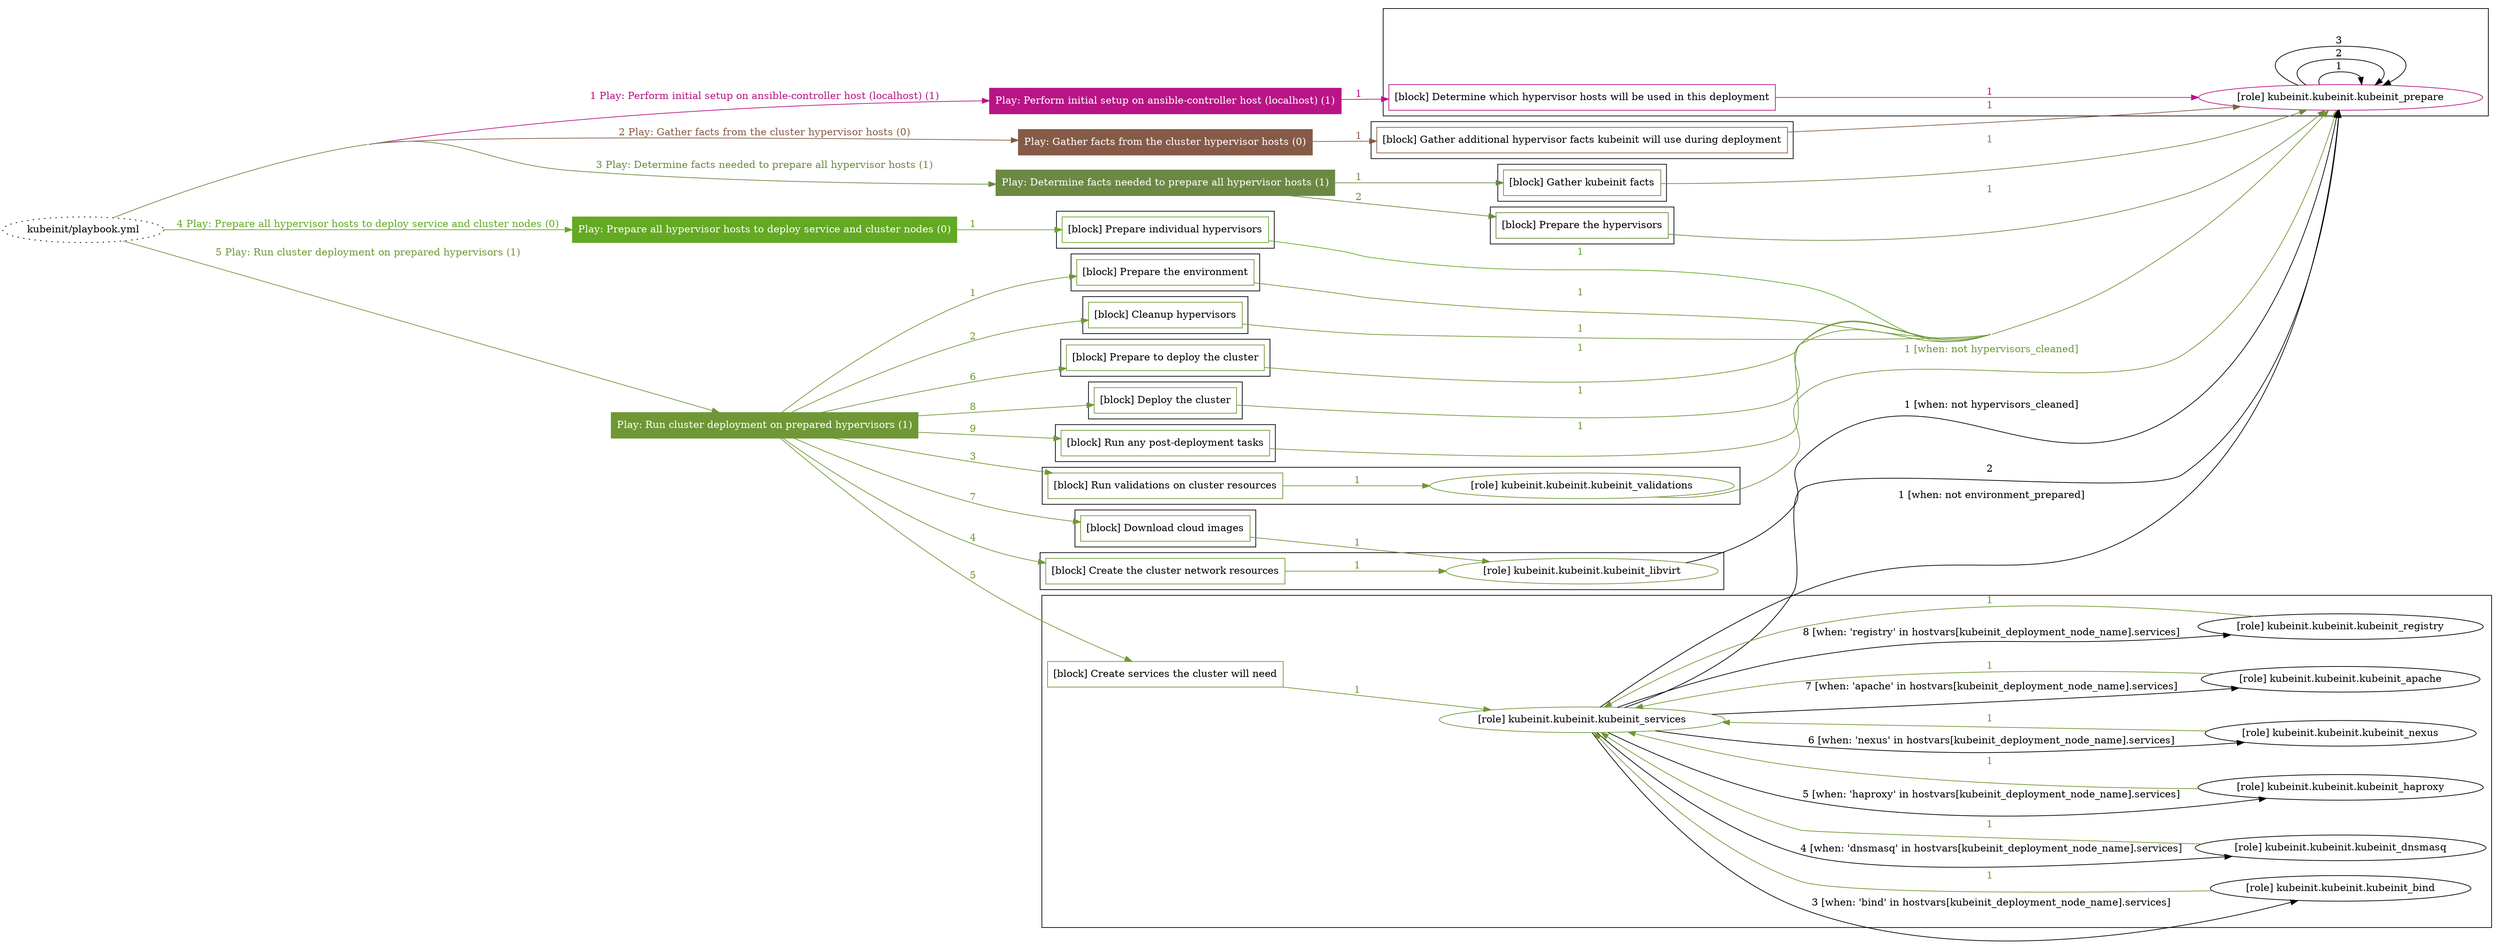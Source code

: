 digraph {
	graph [concentrate=true ordering=in rankdir=LR ratio=fill]
	edge [esep=5 sep=10]
	"kubeinit/playbook.yml" [URL="/home/runner/work/kubeinit/kubeinit/kubeinit/playbook.yml" id=playbook_d2da3dfc style=dotted]
	"kubeinit/playbook.yml" -> play_d34e0965 [label="1 Play: Perform initial setup on ansible-controller host (localhost) (1)" color="#b81486" fontcolor="#b81486" id=edge_playbook_d2da3dfc_play_d34e0965 labeltooltip="1 Play: Perform initial setup on ansible-controller host (localhost) (1)" tooltip="1 Play: Perform initial setup on ansible-controller host (localhost) (1)"]
	subgraph "Play: Perform initial setup on ansible-controller host (localhost) (1)" {
		play_d34e0965 [label="Play: Perform initial setup on ansible-controller host (localhost) (1)" URL="/home/runner/work/kubeinit/kubeinit/kubeinit/playbook.yml" color="#b81486" fontcolor="#ffffff" id=play_d34e0965 shape=box style=filled tooltip=localhost]
		play_d34e0965 -> block_0b843dc3 [label=1 color="#b81486" fontcolor="#b81486" id=edge_1_play_d34e0965_block_0b843dc3 labeltooltip=1 tooltip=1]
		subgraph cluster_block_0b843dc3 {
			block_0b843dc3 [label="[block] Determine which hypervisor hosts will be used in this deployment" URL="/home/runner/work/kubeinit/kubeinit/kubeinit/playbook.yml" color="#b81486" id=block_0b843dc3 labeltooltip="Determine which hypervisor hosts will be used in this deployment" shape=box tooltip="Determine which hypervisor hosts will be used in this deployment"]
			block_0b843dc3 -> role_2690aaf3 [label="1 " color="#b81486" fontcolor="#b81486" id=edge_1_block_0b843dc3_role_2690aaf3 labeltooltip="1 " tooltip="1 "]
			subgraph "kubeinit.kubeinit.kubeinit_prepare" {
				role_2690aaf3 [label="[role] kubeinit.kubeinit.kubeinit_prepare" URL="/home/runner/work/kubeinit/kubeinit/kubeinit/playbook.yml" color="#b81486" id=role_2690aaf3 tooltip="kubeinit.kubeinit.kubeinit_prepare"]
				role_2690aaf3 -> role_2690aaf3 [label="1 " color=black fontcolor=black id=edge_1_role_2690aaf3_role_2690aaf3 labeltooltip="1 " tooltip="1 "]
				role_2690aaf3 -> role_2690aaf3 [label="2 " color=black fontcolor=black id=edge_2_role_2690aaf3_role_2690aaf3 labeltooltip="2 " tooltip="2 "]
				role_2690aaf3 -> role_2690aaf3 [label="3 " color=black fontcolor=black id=edge_3_role_2690aaf3_role_2690aaf3 labeltooltip="3 " tooltip="3 "]
			}
		}
	}
	"kubeinit/playbook.yml" -> play_618c8b96 [label="2 Play: Gather facts from the cluster hypervisor hosts (0)" color="#855b47" fontcolor="#855b47" id=edge_playbook_d2da3dfc_play_618c8b96 labeltooltip="2 Play: Gather facts from the cluster hypervisor hosts (0)" tooltip="2 Play: Gather facts from the cluster hypervisor hosts (0)"]
	subgraph "Play: Gather facts from the cluster hypervisor hosts (0)" {
		play_618c8b96 [label="Play: Gather facts from the cluster hypervisor hosts (0)" URL="/home/runner/work/kubeinit/kubeinit/kubeinit/playbook.yml" color="#855b47" fontcolor="#ffffff" id=play_618c8b96 shape=box style=filled tooltip="Play: Gather facts from the cluster hypervisor hosts (0)"]
		play_618c8b96 -> block_4021f29b [label=1 color="#855b47" fontcolor="#855b47" id=edge_1_play_618c8b96_block_4021f29b labeltooltip=1 tooltip=1]
		subgraph cluster_block_4021f29b {
			block_4021f29b [label="[block] Gather additional hypervisor facts kubeinit will use during deployment" URL="/home/runner/work/kubeinit/kubeinit/kubeinit/playbook.yml" color="#855b47" id=block_4021f29b labeltooltip="Gather additional hypervisor facts kubeinit will use during deployment" shape=box tooltip="Gather additional hypervisor facts kubeinit will use during deployment"]
			block_4021f29b -> role_2690aaf3 [label="1 " color="#855b47" fontcolor="#855b47" id=edge_1_block_4021f29b_role_2690aaf3 labeltooltip="1 " tooltip="1 "]
		}
	}
	"kubeinit/playbook.yml" -> play_822a88e0 [label="3 Play: Determine facts needed to prepare all hypervisor hosts (1)" color="#6b8943" fontcolor="#6b8943" id=edge_playbook_d2da3dfc_play_822a88e0 labeltooltip="3 Play: Determine facts needed to prepare all hypervisor hosts (1)" tooltip="3 Play: Determine facts needed to prepare all hypervisor hosts (1)"]
	subgraph "Play: Determine facts needed to prepare all hypervisor hosts (1)" {
		play_822a88e0 [label="Play: Determine facts needed to prepare all hypervisor hosts (1)" URL="/home/runner/work/kubeinit/kubeinit/kubeinit/playbook.yml" color="#6b8943" fontcolor="#ffffff" id=play_822a88e0 shape=box style=filled tooltip=localhost]
		play_822a88e0 -> block_03e2d18e [label=1 color="#6b8943" fontcolor="#6b8943" id=edge_1_play_822a88e0_block_03e2d18e labeltooltip=1 tooltip=1]
		subgraph cluster_block_03e2d18e {
			block_03e2d18e [label="[block] Gather kubeinit facts" URL="/home/runner/work/kubeinit/kubeinit/kubeinit/playbook.yml" color="#6b8943" id=block_03e2d18e labeltooltip="Gather kubeinit facts" shape=box tooltip="Gather kubeinit facts"]
			block_03e2d18e -> role_2690aaf3 [label="1 " color="#6b8943" fontcolor="#6b8943" id=edge_1_block_03e2d18e_role_2690aaf3 labeltooltip="1 " tooltip="1 "]
		}
		play_822a88e0 -> block_5f1aca5f [label=2 color="#6b8943" fontcolor="#6b8943" id=edge_2_play_822a88e0_block_5f1aca5f labeltooltip=2 tooltip=2]
		subgraph cluster_block_5f1aca5f {
			block_5f1aca5f [label="[block] Prepare the hypervisors" URL="/home/runner/work/kubeinit/kubeinit/kubeinit/playbook.yml" color="#6b8943" id=block_5f1aca5f labeltooltip="Prepare the hypervisors" shape=box tooltip="Prepare the hypervisors"]
			block_5f1aca5f -> role_2690aaf3 [label="1 " color="#6b8943" fontcolor="#6b8943" id=edge_1_block_5f1aca5f_role_2690aaf3 labeltooltip="1 " tooltip="1 "]
		}
	}
	"kubeinit/playbook.yml" -> play_3afb8403 [label="4 Play: Prepare all hypervisor hosts to deploy service and cluster nodes (0)" color="#63a923" fontcolor="#63a923" id=edge_playbook_d2da3dfc_play_3afb8403 labeltooltip="4 Play: Prepare all hypervisor hosts to deploy service and cluster nodes (0)" tooltip="4 Play: Prepare all hypervisor hosts to deploy service and cluster nodes (0)"]
	subgraph "Play: Prepare all hypervisor hosts to deploy service and cluster nodes (0)" {
		play_3afb8403 [label="Play: Prepare all hypervisor hosts to deploy service and cluster nodes (0)" URL="/home/runner/work/kubeinit/kubeinit/kubeinit/playbook.yml" color="#63a923" fontcolor="#ffffff" id=play_3afb8403 shape=box style=filled tooltip="Play: Prepare all hypervisor hosts to deploy service and cluster nodes (0)"]
		play_3afb8403 -> block_7ceacf7e [label=1 color="#63a923" fontcolor="#63a923" id=edge_1_play_3afb8403_block_7ceacf7e labeltooltip=1 tooltip=1]
		subgraph cluster_block_7ceacf7e {
			block_7ceacf7e [label="[block] Prepare individual hypervisors" URL="/home/runner/work/kubeinit/kubeinit/kubeinit/playbook.yml" color="#63a923" id=block_7ceacf7e labeltooltip="Prepare individual hypervisors" shape=box tooltip="Prepare individual hypervisors"]
			block_7ceacf7e -> role_2690aaf3 [label="1 " color="#63a923" fontcolor="#63a923" id=edge_1_block_7ceacf7e_role_2690aaf3 labeltooltip="1 " tooltip="1 "]
		}
	}
	"kubeinit/playbook.yml" -> play_270efda7 [label="5 Play: Run cluster deployment on prepared hypervisors (1)" color="#6f9735" fontcolor="#6f9735" id=edge_playbook_d2da3dfc_play_270efda7 labeltooltip="5 Play: Run cluster deployment on prepared hypervisors (1)" tooltip="5 Play: Run cluster deployment on prepared hypervisors (1)"]
	subgraph "Play: Run cluster deployment on prepared hypervisors (1)" {
		play_270efda7 [label="Play: Run cluster deployment on prepared hypervisors (1)" URL="/home/runner/work/kubeinit/kubeinit/kubeinit/playbook.yml" color="#6f9735" fontcolor="#ffffff" id=play_270efda7 shape=box style=filled tooltip=localhost]
		play_270efda7 -> block_5b34300b [label=1 color="#6f9735" fontcolor="#6f9735" id=edge_1_play_270efda7_block_5b34300b labeltooltip=1 tooltip=1]
		subgraph cluster_block_5b34300b {
			block_5b34300b [label="[block] Prepare the environment" URL="/home/runner/work/kubeinit/kubeinit/kubeinit/playbook.yml" color="#6f9735" id=block_5b34300b labeltooltip="Prepare the environment" shape=box tooltip="Prepare the environment"]
			block_5b34300b -> role_2690aaf3 [label="1 " color="#6f9735" fontcolor="#6f9735" id=edge_1_block_5b34300b_role_2690aaf3 labeltooltip="1 " tooltip="1 "]
		}
		play_270efda7 -> block_22a43d65 [label=2 color="#6f9735" fontcolor="#6f9735" id=edge_2_play_270efda7_block_22a43d65 labeltooltip=2 tooltip=2]
		subgraph cluster_block_22a43d65 {
			block_22a43d65 [label="[block] Cleanup hypervisors" URL="/home/runner/work/kubeinit/kubeinit/kubeinit/playbook.yml" color="#6f9735" id=block_22a43d65 labeltooltip="Cleanup hypervisors" shape=box tooltip="Cleanup hypervisors"]
			block_22a43d65 -> role_2690aaf3 [label="1 " color="#6f9735" fontcolor="#6f9735" id=edge_1_block_22a43d65_role_2690aaf3 labeltooltip="1 " tooltip="1 "]
		}
		play_270efda7 -> block_c893f9a0 [label=3 color="#6f9735" fontcolor="#6f9735" id=edge_3_play_270efda7_block_c893f9a0 labeltooltip=3 tooltip=3]
		subgraph cluster_block_c893f9a0 {
			block_c893f9a0 [label="[block] Run validations on cluster resources" URL="/home/runner/work/kubeinit/kubeinit/kubeinit/playbook.yml" color="#6f9735" id=block_c893f9a0 labeltooltip="Run validations on cluster resources" shape=box tooltip="Run validations on cluster resources"]
			block_c893f9a0 -> role_703bbfa8 [label="1 " color="#6f9735" fontcolor="#6f9735" id=edge_1_block_c893f9a0_role_703bbfa8 labeltooltip="1 " tooltip="1 "]
			subgraph "kubeinit.kubeinit.kubeinit_validations" {
				role_703bbfa8 [label="[role] kubeinit.kubeinit.kubeinit_validations" URL="/home/runner/work/kubeinit/kubeinit/kubeinit/playbook.yml" color="#6f9735" id=role_703bbfa8 tooltip="kubeinit.kubeinit.kubeinit_validations"]
				role_703bbfa8 -> role_2690aaf3 [label="1 [when: not hypervisors_cleaned]" color="#6f9735" fontcolor="#6f9735" id=edge_1_role_703bbfa8_role_2690aaf3 labeltooltip="1 [when: not hypervisors_cleaned]" tooltip="1 [when: not hypervisors_cleaned]"]
			}
		}
		play_270efda7 -> block_fac2be2f [label=4 color="#6f9735" fontcolor="#6f9735" id=edge_4_play_270efda7_block_fac2be2f labeltooltip=4 tooltip=4]
		subgraph cluster_block_fac2be2f {
			block_fac2be2f [label="[block] Create the cluster network resources" URL="/home/runner/work/kubeinit/kubeinit/kubeinit/playbook.yml" color="#6f9735" id=block_fac2be2f labeltooltip="Create the cluster network resources" shape=box tooltip="Create the cluster network resources"]
			block_fac2be2f -> role_95bb0388 [label="1 " color="#6f9735" fontcolor="#6f9735" id=edge_1_block_fac2be2f_role_95bb0388 labeltooltip="1 " tooltip="1 "]
			subgraph "kubeinit.kubeinit.kubeinit_libvirt" {
				role_95bb0388 [label="[role] kubeinit.kubeinit.kubeinit_libvirt" URL="/home/runner/work/kubeinit/kubeinit/kubeinit/playbook.yml" color="#6f9735" id=role_95bb0388 tooltip="kubeinit.kubeinit.kubeinit_libvirt"]
				role_95bb0388 -> role_2690aaf3 [label="1 [when: not hypervisors_cleaned]" color=black fontcolor=black id=edge_1_role_95bb0388_role_2690aaf3 labeltooltip="1 [when: not hypervisors_cleaned]" tooltip="1 [when: not hypervisors_cleaned]"]
			}
		}
		play_270efda7 -> block_be798289 [label=5 color="#6f9735" fontcolor="#6f9735" id=edge_5_play_270efda7_block_be798289 labeltooltip=5 tooltip=5]
		subgraph cluster_block_be798289 {
			block_be798289 [label="[block] Create services the cluster will need" URL="/home/runner/work/kubeinit/kubeinit/kubeinit/playbook.yml" color="#6f9735" id=block_be798289 labeltooltip="Create services the cluster will need" shape=box tooltip="Create services the cluster will need"]
			block_be798289 -> role_c3b6ca17 [label="1 " color="#6f9735" fontcolor="#6f9735" id=edge_1_block_be798289_role_c3b6ca17 labeltooltip="1 " tooltip="1 "]
			subgraph "kubeinit.kubeinit.kubeinit_services" {
				role_c3b6ca17 [label="[role] kubeinit.kubeinit.kubeinit_services" URL="/home/runner/work/kubeinit/kubeinit/kubeinit/playbook.yml" color="#6f9735" id=role_c3b6ca17 tooltip="kubeinit.kubeinit.kubeinit_services"]
				role_c3b6ca17 -> role_2690aaf3 [label="1 [when: not environment_prepared]" color=black fontcolor=black id=edge_1_role_c3b6ca17_role_2690aaf3 labeltooltip="1 [when: not environment_prepared]" tooltip="1 [when: not environment_prepared]"]
				role_c3b6ca17 -> role_2690aaf3 [label="2 " color=black fontcolor=black id=edge_2_role_c3b6ca17_role_2690aaf3 labeltooltip="2 " tooltip="2 "]
				role_c3b6ca17 -> role_11ad6480 [label="3 [when: 'bind' in hostvars[kubeinit_deployment_node_name].services]" color=black fontcolor=black id=edge_3_role_c3b6ca17_role_11ad6480 labeltooltip="3 [when: 'bind' in hostvars[kubeinit_deployment_node_name].services]" tooltip="3 [when: 'bind' in hostvars[kubeinit_deployment_node_name].services]"]
				subgraph "kubeinit.kubeinit.kubeinit_bind" {
					role_11ad6480 [label="[role] kubeinit.kubeinit.kubeinit_bind" URL="/home/runner/.ansible/collections/ansible_collections/kubeinit/kubeinit/roles/kubeinit_services/tasks/start_services_containers.yml" color=black id=role_11ad6480 tooltip="kubeinit.kubeinit.kubeinit_bind"]
					role_11ad6480 -> role_c3b6ca17 [label="1 " color="#6f9735" fontcolor="#6f9735" id=edge_1_role_11ad6480_role_c3b6ca17 labeltooltip="1 " tooltip="1 "]
				}
				role_c3b6ca17 -> role_bdbcb030 [label="4 [when: 'dnsmasq' in hostvars[kubeinit_deployment_node_name].services]" color=black fontcolor=black id=edge_4_role_c3b6ca17_role_bdbcb030 labeltooltip="4 [when: 'dnsmasq' in hostvars[kubeinit_deployment_node_name].services]" tooltip="4 [when: 'dnsmasq' in hostvars[kubeinit_deployment_node_name].services]"]
				subgraph "kubeinit.kubeinit.kubeinit_dnsmasq" {
					role_bdbcb030 [label="[role] kubeinit.kubeinit.kubeinit_dnsmasq" URL="/home/runner/.ansible/collections/ansible_collections/kubeinit/kubeinit/roles/kubeinit_services/tasks/start_services_containers.yml" color=black id=role_bdbcb030 tooltip="kubeinit.kubeinit.kubeinit_dnsmasq"]
					role_bdbcb030 -> role_c3b6ca17 [label="1 " color="#6f9735" fontcolor="#6f9735" id=edge_1_role_bdbcb030_role_c3b6ca17 labeltooltip="1 " tooltip="1 "]
				}
				role_c3b6ca17 -> role_cbd6e96e [label="5 [when: 'haproxy' in hostvars[kubeinit_deployment_node_name].services]" color=black fontcolor=black id=edge_5_role_c3b6ca17_role_cbd6e96e labeltooltip="5 [when: 'haproxy' in hostvars[kubeinit_deployment_node_name].services]" tooltip="5 [when: 'haproxy' in hostvars[kubeinit_deployment_node_name].services]"]
				subgraph "kubeinit.kubeinit.kubeinit_haproxy" {
					role_cbd6e96e [label="[role] kubeinit.kubeinit.kubeinit_haproxy" URL="/home/runner/.ansible/collections/ansible_collections/kubeinit/kubeinit/roles/kubeinit_services/tasks/start_services_containers.yml" color=black id=role_cbd6e96e tooltip="kubeinit.kubeinit.kubeinit_haproxy"]
					role_cbd6e96e -> role_c3b6ca17 [label="1 " color="#6f9735" fontcolor="#6f9735" id=edge_1_role_cbd6e96e_role_c3b6ca17 labeltooltip="1 " tooltip="1 "]
				}
				role_c3b6ca17 -> role_b2191203 [label="6 [when: 'nexus' in hostvars[kubeinit_deployment_node_name].services]" color=black fontcolor=black id=edge_6_role_c3b6ca17_role_b2191203 labeltooltip="6 [when: 'nexus' in hostvars[kubeinit_deployment_node_name].services]" tooltip="6 [when: 'nexus' in hostvars[kubeinit_deployment_node_name].services]"]
				subgraph "kubeinit.kubeinit.kubeinit_nexus" {
					role_b2191203 [label="[role] kubeinit.kubeinit.kubeinit_nexus" URL="/home/runner/.ansible/collections/ansible_collections/kubeinit/kubeinit/roles/kubeinit_services/tasks/start_services_containers.yml" color=black id=role_b2191203 tooltip="kubeinit.kubeinit.kubeinit_nexus"]
					role_b2191203 -> role_c3b6ca17 [label="1 " color="#6f9735" fontcolor="#6f9735" id=edge_1_role_b2191203_role_c3b6ca17 labeltooltip="1 " tooltip="1 "]
				}
				role_c3b6ca17 -> role_c993d7df [label="7 [when: 'apache' in hostvars[kubeinit_deployment_node_name].services]" color=black fontcolor=black id=edge_7_role_c3b6ca17_role_c993d7df labeltooltip="7 [when: 'apache' in hostvars[kubeinit_deployment_node_name].services]" tooltip="7 [when: 'apache' in hostvars[kubeinit_deployment_node_name].services]"]
				subgraph "kubeinit.kubeinit.kubeinit_apache" {
					role_c993d7df [label="[role] kubeinit.kubeinit.kubeinit_apache" URL="/home/runner/.ansible/collections/ansible_collections/kubeinit/kubeinit/roles/kubeinit_services/tasks/start_services_containers.yml" color=black id=role_c993d7df tooltip="kubeinit.kubeinit.kubeinit_apache"]
					role_c993d7df -> role_c3b6ca17 [label="1 " color="#6f9735" fontcolor="#6f9735" id=edge_1_role_c993d7df_role_c3b6ca17 labeltooltip="1 " tooltip="1 "]
				}
				role_c3b6ca17 -> role_898f9f96 [label="8 [when: 'registry' in hostvars[kubeinit_deployment_node_name].services]" color=black fontcolor=black id=edge_8_role_c3b6ca17_role_898f9f96 labeltooltip="8 [when: 'registry' in hostvars[kubeinit_deployment_node_name].services]" tooltip="8 [when: 'registry' in hostvars[kubeinit_deployment_node_name].services]"]
				subgraph "kubeinit.kubeinit.kubeinit_registry" {
					role_898f9f96 [label="[role] kubeinit.kubeinit.kubeinit_registry" URL="/home/runner/.ansible/collections/ansible_collections/kubeinit/kubeinit/roles/kubeinit_services/tasks/start_services_containers.yml" color=black id=role_898f9f96 tooltip="kubeinit.kubeinit.kubeinit_registry"]
					role_898f9f96 -> role_c3b6ca17 [label="1 " color="#6f9735" fontcolor="#6f9735" id=edge_1_role_898f9f96_role_c3b6ca17 labeltooltip="1 " tooltip="1 "]
				}
			}
		}
		play_270efda7 -> block_76904abf [label=6 color="#6f9735" fontcolor="#6f9735" id=edge_6_play_270efda7_block_76904abf labeltooltip=6 tooltip=6]
		subgraph cluster_block_76904abf {
			block_76904abf [label="[block] Prepare to deploy the cluster" URL="/home/runner/work/kubeinit/kubeinit/kubeinit/playbook.yml" color="#6f9735" id=block_76904abf labeltooltip="Prepare to deploy the cluster" shape=box tooltip="Prepare to deploy the cluster"]
			block_76904abf -> role_2690aaf3 [label="1 " color="#6f9735" fontcolor="#6f9735" id=edge_1_block_76904abf_role_2690aaf3 labeltooltip="1 " tooltip="1 "]
		}
		play_270efda7 -> block_077a1c41 [label=7 color="#6f9735" fontcolor="#6f9735" id=edge_7_play_270efda7_block_077a1c41 labeltooltip=7 tooltip=7]
		subgraph cluster_block_077a1c41 {
			block_077a1c41 [label="[block] Download cloud images" URL="/home/runner/work/kubeinit/kubeinit/kubeinit/playbook.yml" color="#6f9735" id=block_077a1c41 labeltooltip="Download cloud images" shape=box tooltip="Download cloud images"]
			block_077a1c41 -> role_95bb0388 [label="1 " color="#6f9735" fontcolor="#6f9735" id=edge_1_block_077a1c41_role_95bb0388 labeltooltip="1 " tooltip="1 "]
		}
		play_270efda7 -> block_d9b0b10f [label=8 color="#6f9735" fontcolor="#6f9735" id=edge_8_play_270efda7_block_d9b0b10f labeltooltip=8 tooltip=8]
		subgraph cluster_block_d9b0b10f {
			block_d9b0b10f [label="[block] Deploy the cluster" URL="/home/runner/work/kubeinit/kubeinit/kubeinit/playbook.yml" color="#6f9735" id=block_d9b0b10f labeltooltip="Deploy the cluster" shape=box tooltip="Deploy the cluster"]
			block_d9b0b10f -> role_2690aaf3 [label="1 " color="#6f9735" fontcolor="#6f9735" id=edge_1_block_d9b0b10f_role_2690aaf3 labeltooltip="1 " tooltip="1 "]
		}
		play_270efda7 -> block_0391e5fa [label=9 color="#6f9735" fontcolor="#6f9735" id=edge_9_play_270efda7_block_0391e5fa labeltooltip=9 tooltip=9]
		subgraph cluster_block_0391e5fa {
			block_0391e5fa [label="[block] Run any post-deployment tasks" URL="/home/runner/work/kubeinit/kubeinit/kubeinit/playbook.yml" color="#6f9735" id=block_0391e5fa labeltooltip="Run any post-deployment tasks" shape=box tooltip="Run any post-deployment tasks"]
			block_0391e5fa -> role_2690aaf3 [label="1 " color="#6f9735" fontcolor="#6f9735" id=edge_1_block_0391e5fa_role_2690aaf3 labeltooltip="1 " tooltip="1 "]
		}
	}
}
